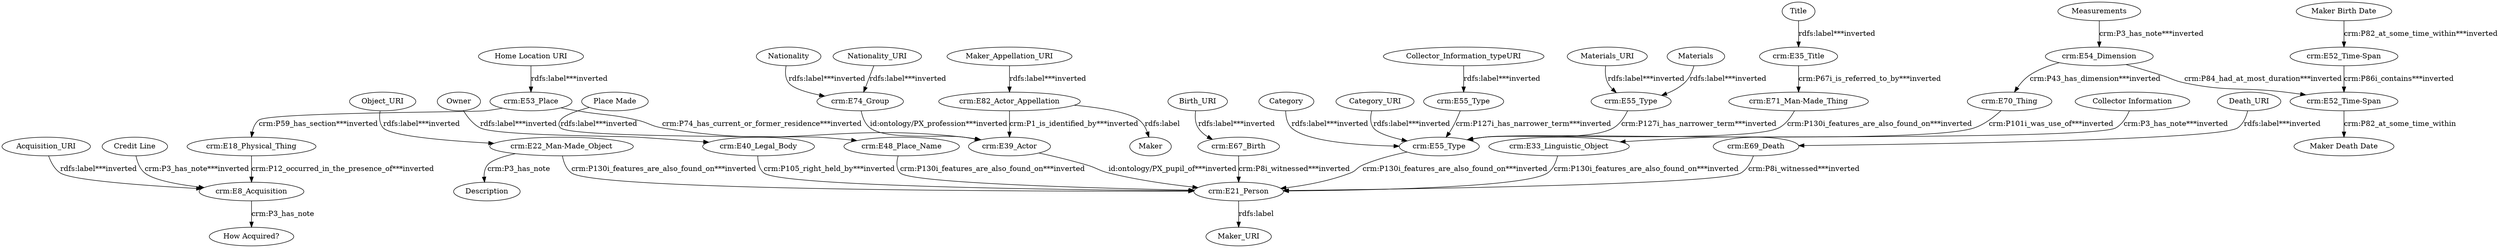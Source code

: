 digraph {
  Acquisition_URI [type=attribute_name,label=Acquisition_URI]
  "crm:E8_Acquisition1" [type=class_uri,label="crm:E8_Acquisition"]
  Birth_URI [type=attribute_name,label=Birth_URI]
  "crm:E67_Birth1" [type=class_uri,label="crm:E67_Birth"]
  Category [type=attribute_name,label=Category]
  "crm:E55_Type1" [type=class_uri,label="crm:E55_Type"]
  Category_URI [type=attribute_name,label=Category_URI]
  "Collector Information" [type=attribute_name,label="Collector Information"]
  "crm:E33_Linguistic_Object2" [type=class_uri,label="crm:E33_Linguistic_Object"]
  Collector_Information_typeURI [type=attribute_name,label=Collector_Information_typeURI]
  "crm:E55_Type3" [type=class_uri,label="crm:E55_Type"]
  "Credit Line" [type=attribute_name,label="Credit Line"]
  Death_URI [type=attribute_name,label=Death_URI]
  "crm:E69_Death1" [type=class_uri,label="crm:E69_Death"]
  "Home Location URI" [type=attribute_name,label="Home Location URI"]
  "crm:E53_Place2" [type=class_uri,label="crm:E53_Place"]
  "Maker Birth Date" [type=attribute_name,label="Maker Birth Date"]
  "crm:E52_Time-Span1" [type=class_uri,label="crm:E52_Time-Span"]
  Maker_Appellation_URI [type=attribute_name,label=Maker_Appellation_URI]
  "crm:E82_Actor_Appellation1" [type=class_uri,label="crm:E82_Actor_Appellation"]
  Materials [type=attribute_name,label=Materials]
  "crm:E55_Type2" [type=class_uri,label="crm:E55_Type"]
  Materials_URI [type=attribute_name,label=Materials_URI]
  Measurements [type=attribute_name,label=Measurements]
  "crm:E54_Dimension1" [type=class_uri,label="crm:E54_Dimension"]
  Nationality [type=attribute_name,label=Nationality]
  "crm:E74_Group1" [type=class_uri,label="crm:E74_Group"]
  Nationality_URI [type=attribute_name,label=Nationality_URI]
  Object_URI [type=attribute_name,label=Object_URI]
  "crm:E22_Man-Made_Object1" [type=class_uri,label="crm:E22_Man-Made_Object"]
  Owner [type=attribute_name,label=Owner]
  "crm:E40_Legal_Body1" [type=class_uri,label="crm:E40_Legal_Body"]
  "Place Made" [type=attribute_name,label="Place Made"]
  "crm:E48_Place_Name1" [type=class_uri,label="crm:E48_Place_Name"]
  Title [type=attribute_name,label=Title]
  "crm:E35_Title1" [type=class_uri,label="crm:E35_Title"]
  "crm:E18_Physical_Thing" [type=class_uri,label="crm:E18_Physical_Thing"]
  "crm:E21_Person1" [type=class_uri,label="crm:E21_Person"]
  Maker_URI [type=attribute_name,label=Maker_URI]
  Description [type=attribute_name,label=Description]
  "crm:E71_Man-Made_Thing" [type=class_uri,label="crm:E71_Man-Made_Thing"]
  "crm:E39_Actor" [type=class_uri,label="crm:E39_Actor"]
  "crm:E52_Time-Span2" [type=class_uri,label="crm:E52_Time-Span"]
  "Maker Death Date" [type=attribute_name,label="Maker Death Date"]
  "crm:E70_Thing" [type=class_uri,label="crm:E70_Thing"]
  Maker [type=attribute_name,label=Maker]
  "How Acquired?" [type=attribute_name,label="How Acquired?"]
  Acquisition_URI -> "crm:E8_Acquisition1" [type=st_property_uri,label="rdfs:label***inverted",weight=1]
  Birth_URI -> "crm:E67_Birth1" [type=st_property_uri,label="rdfs:label***inverted",weight=1]
  Category -> "crm:E55_Type1" [type=st_property_uri,label="rdfs:label***inverted",weight=1]
  Category_URI -> "crm:E55_Type1" [type=st_property_uri,label="rdfs:label***inverted",weight=1]
  "Collector Information" -> "crm:E33_Linguistic_Object2" [type=st_property_uri,label="crm:P3_has_note***inverted",weight=1]
  Collector_Information_typeURI -> "crm:E55_Type3" [type=st_property_uri,label="rdfs:label***inverted",weight=1]
  "Credit Line" -> "crm:E8_Acquisition1" [type=st_property_uri,label="crm:P3_has_note***inverted",weight=1]
  Death_URI -> "crm:E69_Death1" [type=st_property_uri,label="rdfs:label***inverted",weight=1]
  "Home Location URI" -> "crm:E53_Place2" [type=st_property_uri,label="rdfs:label***inverted",weight=1]
  "Maker Birth Date" -> "crm:E52_Time-Span1" [type=st_property_uri,label="crm:P82_at_some_time_within***inverted",weight=1]
  Maker_Appellation_URI -> "crm:E82_Actor_Appellation1" [type=st_property_uri,label="rdfs:label***inverted",weight=1]
  Materials -> "crm:E55_Type2" [type=st_property_uri,label="rdfs:label***inverted",weight=1]
  Materials_URI -> "crm:E55_Type2" [type=st_property_uri,label="rdfs:label***inverted",weight=1]
  Measurements -> "crm:E54_Dimension1" [type=st_property_uri,label="crm:P3_has_note***inverted",weight=1]
  Nationality -> "crm:E74_Group1" [type=st_property_uri,label="rdfs:label***inverted",weight=1]
  Nationality_URI -> "crm:E74_Group1" [type=st_property_uri,label="rdfs:label***inverted",weight=1]
  Object_URI -> "crm:E22_Man-Made_Object1" [type=st_property_uri,label="rdfs:label***inverted",weight=1]
  Owner -> "crm:E40_Legal_Body1" [type=st_property_uri,label="rdfs:label***inverted",weight=1]
  "Place Made" -> "crm:E48_Place_Name1" [type=st_property_uri,label="rdfs:label***inverted",weight=1]
  Title -> "crm:E35_Title1" [type=st_property_uri,label="rdfs:label***inverted",weight=1]
  "crm:E18_Physical_Thing" -> "crm:E8_Acquisition1" [type=inherited,label="crm:P12_occurred_in_the_presence_of***inverted",weight=4]
  "crm:E21_Person1" -> Maker_URI [label="rdfs:label",type=st_property_uri]
  "crm:E22_Man-Made_Object1" -> Description [label="crm:P3_has_note",type=st_property_uri]
  "crm:E22_Man-Made_Object1" -> "crm:E21_Person1" [type=inherited,label="crm:P130i_features_are_also_found_on***inverted",weight=4]
  "crm:E33_Linguistic_Object2" -> "crm:E21_Person1" [type=inherited,label="crm:P130i_features_are_also_found_on***inverted",weight=4]
  "crm:E35_Title1" -> "crm:E71_Man-Made_Thing" [type=inherited,label="crm:P67i_is_referred_to_by***inverted",weight=4]
  "crm:E39_Actor" -> "crm:E21_Person1" [type=direct_property_uri,label="id:ontology/PX_pupil_of***inverted",weight=1]
  "crm:E40_Legal_Body1" -> "crm:E21_Person1" [type=inherited,label="crm:P105_right_held_by***inverted",weight=4]
  "crm:E48_Place_Name1" -> "crm:E21_Person1" [type=inherited,label="crm:P130i_features_are_also_found_on***inverted",weight=4]
  "crm:E52_Time-Span1" -> "crm:E52_Time-Span2" [type=direct_property_uri,label="crm:P86i_contains***inverted",weight=1]
  "crm:E52_Time-Span2" -> "Maker Death Date" [label="crm:P82_at_some_time_within",type=st_property_uri]
  "crm:E53_Place2" -> "crm:E18_Physical_Thing" [type=direct_property_uri,label="crm:P59_has_section***inverted",weight=1]
  "crm:E53_Place2" -> "crm:E39_Actor" [type=direct_property_uri,label="crm:P74_has_current_or_former_residence***inverted",weight=1]
  "crm:E54_Dimension1" -> "crm:E52_Time-Span2" [type=direct_property_uri,label="crm:P84_had_at_most_duration***inverted",weight=1]
  "crm:E54_Dimension1" -> "crm:E70_Thing" [type=direct_property_uri,label="crm:P43_has_dimension***inverted",weight=1]
  "crm:E55_Type1" -> "crm:E21_Person1" [type=inherited,label="crm:P130i_features_are_also_found_on***inverted",weight=4]
  "crm:E55_Type2" -> "crm:E55_Type1" [type=direct_property_uri,label="crm:P127i_has_narrower_term***inverted",weight=1]
  "crm:E55_Type3" -> "crm:E55_Type1" [type=direct_property_uri,label="crm:P127i_has_narrower_term***inverted",weight=1]
  "crm:E67_Birth1" -> "crm:E21_Person1" [type=inherited,label="crm:P8i_witnessed***inverted",weight=4]
  "crm:E69_Death1" -> "crm:E21_Person1" [type=inherited,label="crm:P8i_witnessed***inverted",weight=4]
  "crm:E70_Thing" -> "crm:E55_Type1" [type=direct_property_uri,label="crm:P101i_was_use_of***inverted",weight=1]
  "crm:E71_Man-Made_Thing" -> "crm:E55_Type1" [type=inherited,label="crm:P130i_features_are_also_found_on***inverted",weight=4]
  "crm:E74_Group1" -> "crm:E39_Actor" [type=direct_property_uri,label="id:ontology/PX_profession***inverted",weight=1]
  "crm:E82_Actor_Appellation1" -> Maker [label="rdfs:label",type=st_property_uri]
  "crm:E82_Actor_Appellation1" -> "crm:E39_Actor" [type=inherited,label="crm:P1_is_identified_by***inverted",weight=4]
  "crm:E8_Acquisition1" -> "How Acquired?" [label="crm:P3_has_note",type=st_property_uri]
}
